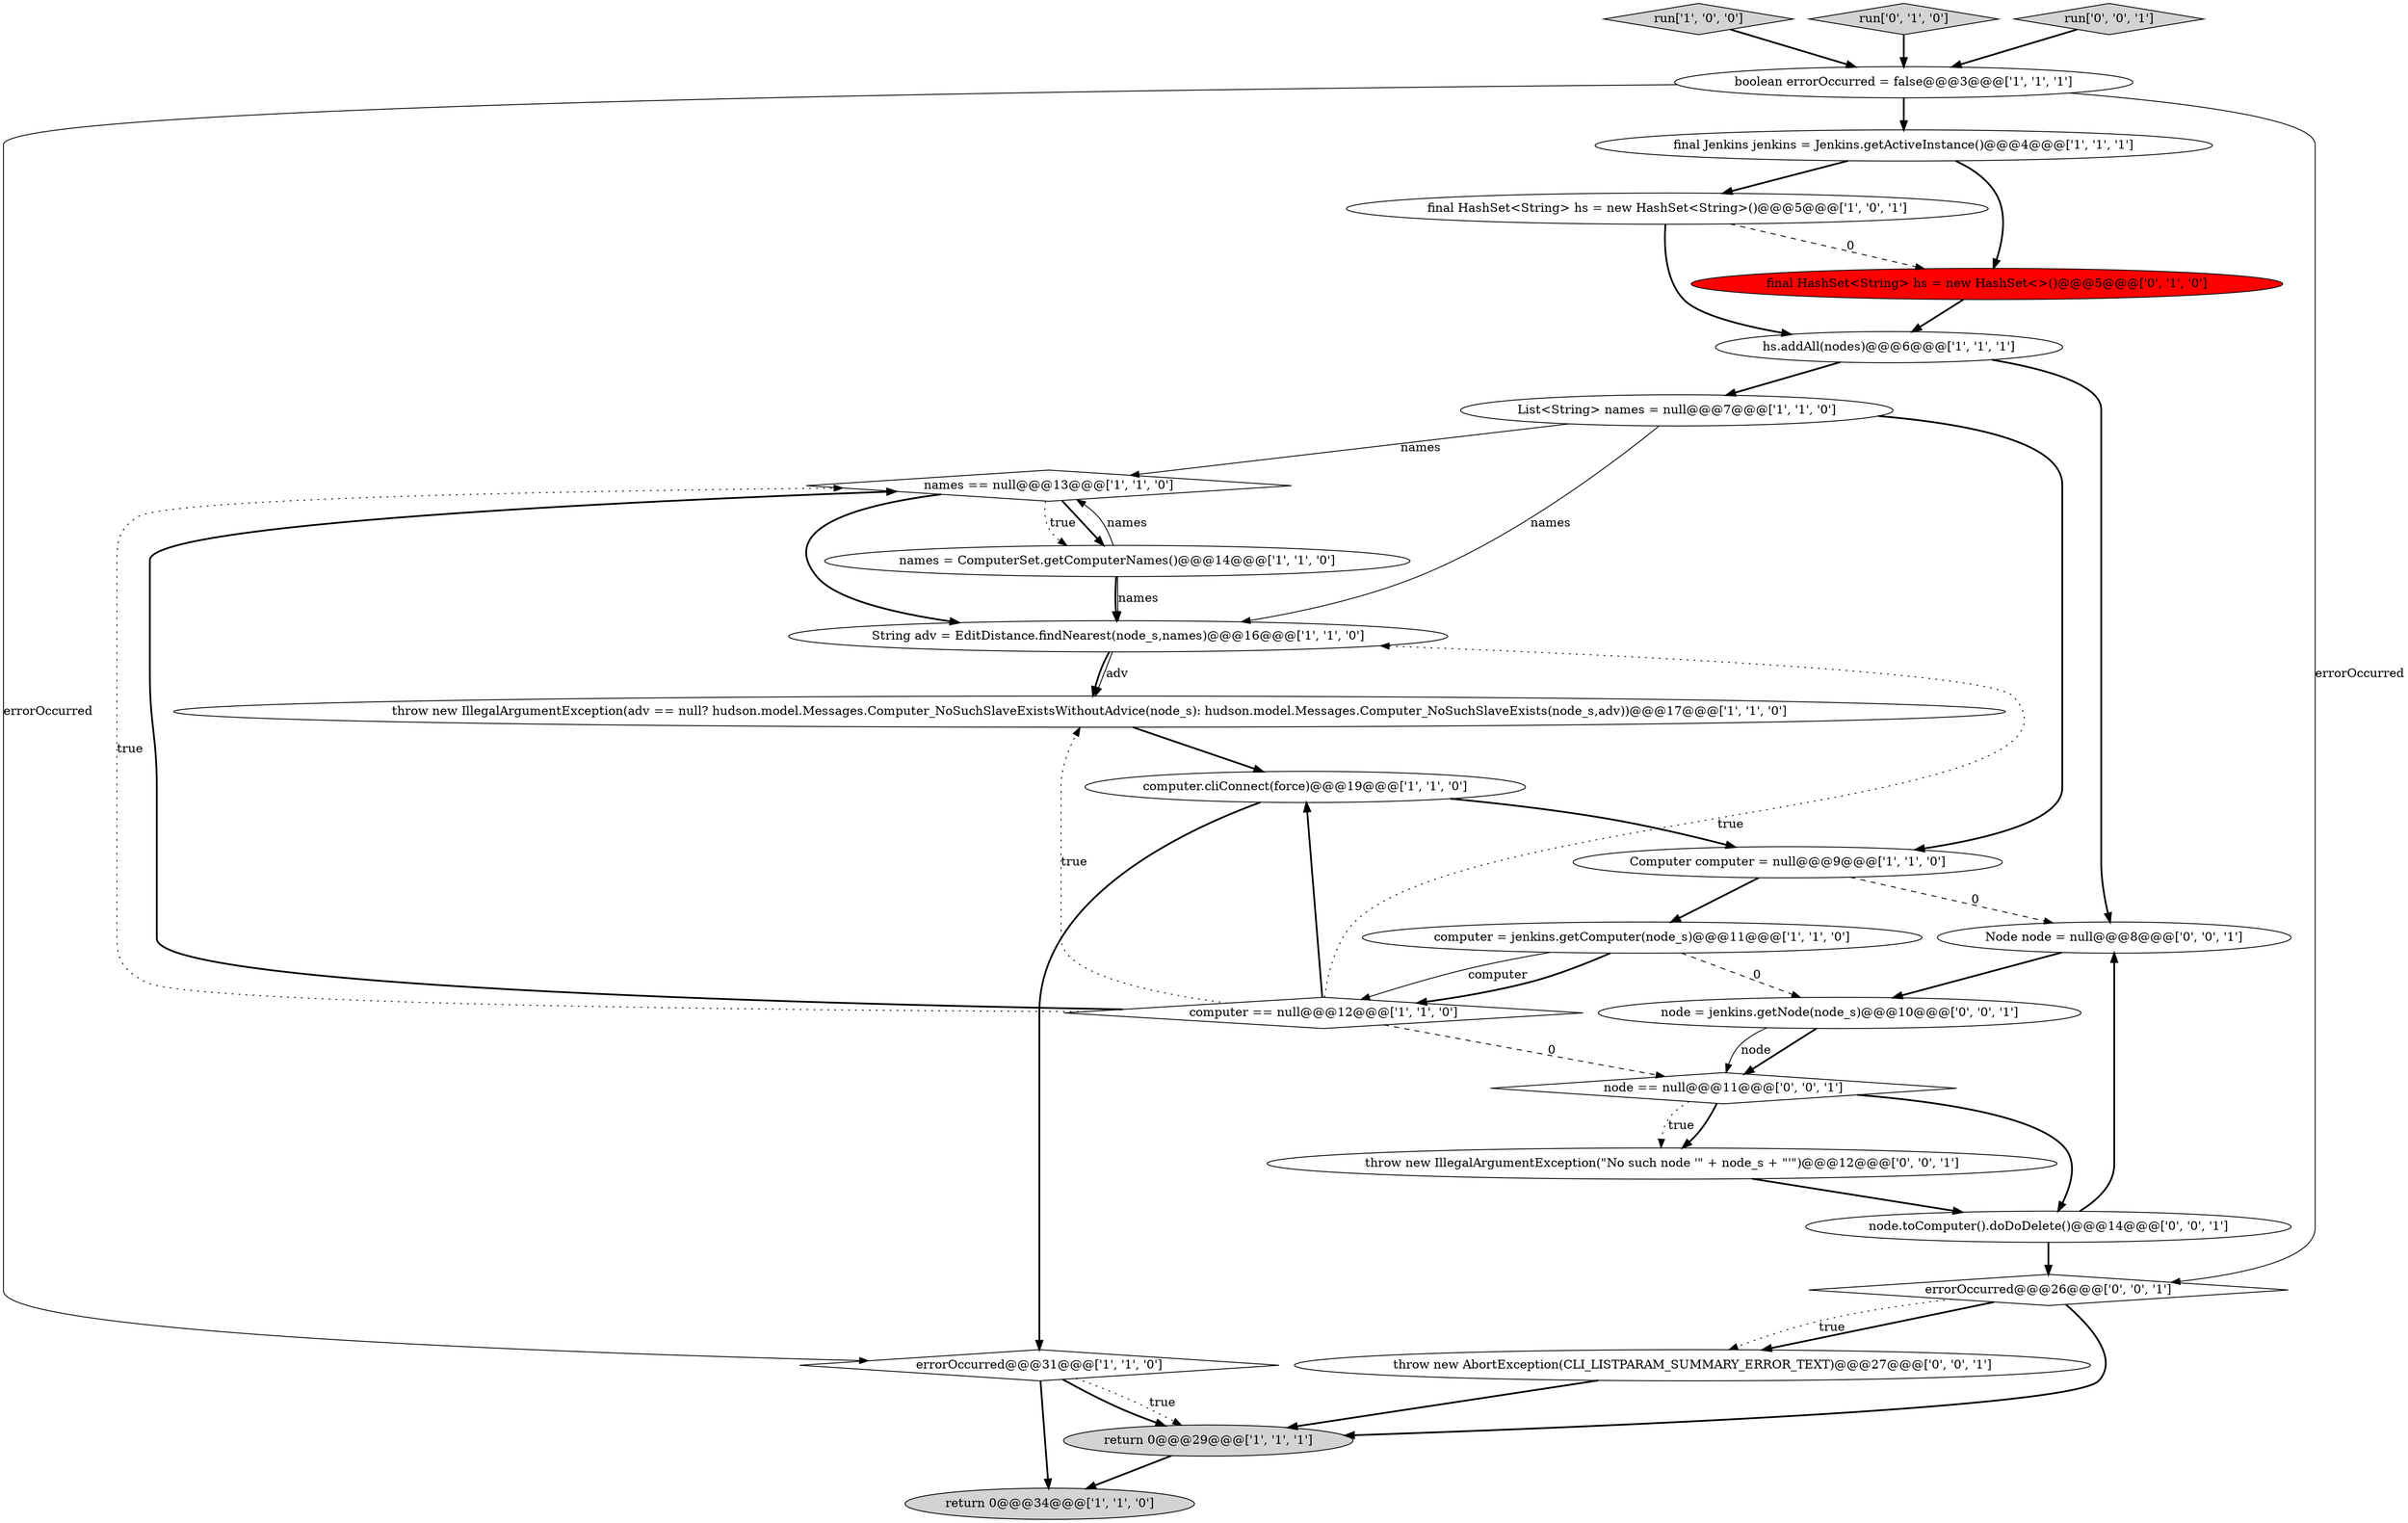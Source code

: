 digraph {
16 [style = filled, label = "run['1', '0', '0']", fillcolor = lightgray, shape = diamond image = "AAA0AAABBB1BBB"];
3 [style = filled, label = "return 0@@@34@@@['1', '1', '0']", fillcolor = lightgray, shape = ellipse image = "AAA0AAABBB1BBB"];
20 [style = filled, label = "throw new IllegalArgumentException(\"No such node '\" + node_s + \"'\")@@@12@@@['0', '0', '1']", fillcolor = white, shape = ellipse image = "AAA0AAABBB3BBB"];
11 [style = filled, label = "computer == null@@@12@@@['1', '1', '0']", fillcolor = white, shape = diamond image = "AAA0AAABBB1BBB"];
25 [style = filled, label = "node == null@@@11@@@['0', '0', '1']", fillcolor = white, shape = diamond image = "AAA0AAABBB3BBB"];
1 [style = filled, label = "names = ComputerSet.getComputerNames()@@@14@@@['1', '1', '0']", fillcolor = white, shape = ellipse image = "AAA0AAABBB1BBB"];
5 [style = filled, label = "names == null@@@13@@@['1', '1', '0']", fillcolor = white, shape = diamond image = "AAA0AAABBB1BBB"];
0 [style = filled, label = "errorOccurred@@@31@@@['1', '1', '0']", fillcolor = white, shape = diamond image = "AAA0AAABBB1BBB"];
14 [style = filled, label = "computer.cliConnect(force)@@@19@@@['1', '1', '0']", fillcolor = white, shape = ellipse image = "AAA0AAABBB1BBB"];
15 [style = filled, label = "Computer computer = null@@@9@@@['1', '1', '0']", fillcolor = white, shape = ellipse image = "AAA0AAABBB1BBB"];
17 [style = filled, label = "run['0', '1', '0']", fillcolor = lightgray, shape = diamond image = "AAA0AAABBB2BBB"];
2 [style = filled, label = "String adv = EditDistance.findNearest(node_s,names)@@@16@@@['1', '1', '0']", fillcolor = white, shape = ellipse image = "AAA0AAABBB1BBB"];
6 [style = filled, label = "computer = jenkins.getComputer(node_s)@@@11@@@['1', '1', '0']", fillcolor = white, shape = ellipse image = "AAA0AAABBB1BBB"];
19 [style = filled, label = "run['0', '0', '1']", fillcolor = lightgray, shape = diamond image = "AAA0AAABBB3BBB"];
23 [style = filled, label = "Node node = null@@@8@@@['0', '0', '1']", fillcolor = white, shape = ellipse image = "AAA0AAABBB3BBB"];
21 [style = filled, label = "node = jenkins.getNode(node_s)@@@10@@@['0', '0', '1']", fillcolor = white, shape = ellipse image = "AAA0AAABBB3BBB"];
9 [style = filled, label = "final HashSet<String> hs = new HashSet<String>()@@@5@@@['1', '0', '1']", fillcolor = white, shape = ellipse image = "AAA0AAABBB1BBB"];
22 [style = filled, label = "errorOccurred@@@26@@@['0', '0', '1']", fillcolor = white, shape = diamond image = "AAA0AAABBB3BBB"];
13 [style = filled, label = "boolean errorOccurred = false@@@3@@@['1', '1', '1']", fillcolor = white, shape = ellipse image = "AAA0AAABBB1BBB"];
26 [style = filled, label = "throw new AbortException(CLI_LISTPARAM_SUMMARY_ERROR_TEXT)@@@27@@@['0', '0', '1']", fillcolor = white, shape = ellipse image = "AAA0AAABBB3BBB"];
18 [style = filled, label = "final HashSet<String> hs = new HashSet<>()@@@5@@@['0', '1', '0']", fillcolor = red, shape = ellipse image = "AAA1AAABBB2BBB"];
8 [style = filled, label = "hs.addAll(nodes)@@@6@@@['1', '1', '1']", fillcolor = white, shape = ellipse image = "AAA0AAABBB1BBB"];
24 [style = filled, label = "node.toComputer().doDoDelete()@@@14@@@['0', '0', '1']", fillcolor = white, shape = ellipse image = "AAA0AAABBB3BBB"];
10 [style = filled, label = "List<String> names = null@@@7@@@['1', '1', '0']", fillcolor = white, shape = ellipse image = "AAA0AAABBB1BBB"];
12 [style = filled, label = "return 0@@@29@@@['1', '1', '1']", fillcolor = lightgray, shape = ellipse image = "AAA0AAABBB1BBB"];
7 [style = filled, label = "final Jenkins jenkins = Jenkins.getActiveInstance()@@@4@@@['1', '1', '1']", fillcolor = white, shape = ellipse image = "AAA0AAABBB1BBB"];
4 [style = filled, label = "throw new IllegalArgumentException(adv == null? hudson.model.Messages.Computer_NoSuchSlaveExistsWithoutAdvice(node_s): hudson.model.Messages.Computer_NoSuchSlaveExists(node_s,adv))@@@17@@@['1', '1', '0']", fillcolor = white, shape = ellipse image = "AAA0AAABBB1BBB"];
0->3 [style = bold, label=""];
22->26 [style = bold, label=""];
6->21 [style = dashed, label="0"];
8->10 [style = bold, label=""];
13->22 [style = solid, label="errorOccurred"];
1->2 [style = solid, label="names"];
4->14 [style = bold, label=""];
16->13 [style = bold, label=""];
0->12 [style = dotted, label="true"];
15->23 [style = dashed, label="0"];
10->15 [style = bold, label=""];
8->23 [style = bold, label=""];
11->14 [style = bold, label=""];
9->18 [style = dashed, label="0"];
0->12 [style = bold, label=""];
5->1 [style = dotted, label="true"];
15->6 [style = bold, label=""];
11->5 [style = dotted, label="true"];
11->4 [style = dotted, label="true"];
21->25 [style = bold, label=""];
9->8 [style = bold, label=""];
24->22 [style = bold, label=""];
2->4 [style = bold, label=""];
1->5 [style = solid, label="names"];
10->2 [style = solid, label="names"];
7->9 [style = bold, label=""];
5->1 [style = bold, label=""];
11->5 [style = bold, label=""];
5->2 [style = bold, label=""];
25->20 [style = bold, label=""];
25->24 [style = bold, label=""];
26->12 [style = bold, label=""];
11->2 [style = dotted, label="true"];
19->13 [style = bold, label=""];
14->0 [style = bold, label=""];
23->21 [style = bold, label=""];
2->4 [style = solid, label="adv"];
22->26 [style = dotted, label="true"];
13->7 [style = bold, label=""];
22->12 [style = bold, label=""];
6->11 [style = bold, label=""];
25->20 [style = dotted, label="true"];
11->25 [style = dashed, label="0"];
7->18 [style = bold, label=""];
13->0 [style = solid, label="errorOccurred"];
14->15 [style = bold, label=""];
1->2 [style = bold, label=""];
12->3 [style = bold, label=""];
18->8 [style = bold, label=""];
17->13 [style = bold, label=""];
10->5 [style = solid, label="names"];
6->11 [style = solid, label="computer"];
21->25 [style = solid, label="node"];
20->24 [style = bold, label=""];
24->23 [style = bold, label=""];
}
